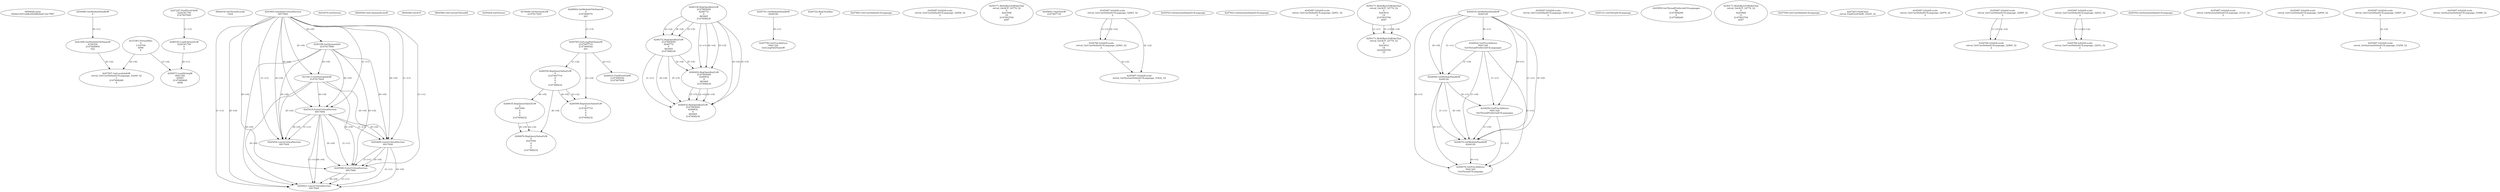 // Global SCDG with merge call
digraph {
	0 [label="6850628.main
0020a15e51eb8c04296fe6a4132c7987"]
	1 [label="4254480.GetModuleHandleW
0"]
	2 [label="6844434.SetThreadLocale
1024"]
	3 [label="4243965.InitializeCriticalSection
6917004"]
	4 [label="4243979.GetVersion
"]
	5 [label="4250188.GetSystemInfo
2147417660"]
	3 -> 5 [label="(0-->0)"]
	6 [label="6844540.GetCommandLineW
"]
	7 [label="4214413.GetStartupInfoW
2147417624"]
	3 -> 7 [label="(0-->0)"]
	5 -> 7 [label="(0-->0)"]
	8 [label="6844560.GetACP
"]
	9 [label="6844580.GetCurrentThreadId
"]
	10 [label="4250204.GetVersion
"]
	11 [label="4276690.GetVersionExW
2147417420"]
	12 [label="4243306.GetModuleFileNameW
4194304
2147408904
522"]
	1 -> 12 [label="(0-->1)"]
	13 [label="4248064.GetModuleFileNameW
0
2147408370
261"]
	14 [label="4215383.VirtualAlloc
0
1310704
4096
4"]
	15 [label="4246338.RegOpenKeyExW
2147483649
4246772
0
983065
2147408236"]
	16 [label="4246372.RegOpenKeyExW
2147483650
4246772
0
983065
2147408236"]
	15 -> 16 [label="(2-->2)"]
	15 -> 16 [label="(4-->4)"]
	15 -> 16 [label="(5-->5)"]
	17 [label="4245741.GetModuleHandleW
4246160"]
	18 [label="4245758.GetProcAddress
9441320
GetLongPathNameW"]
	17 -> 18 [label="(0-->1)"]
	19 [label="4245785.GetLongPathNameW
2147407710
2147406542
261"]
	13 -> 19 [label="(3-->3)"]
	20 [label="4246556.RegQueryValueExW
0
2147407710
0
0
0
2147408232"]
	19 -> 20 [label="(1-->2)"]
	21 [label="4246599.RegQueryValueExW
0
2147407710
0
0
0
2147408232"]
	19 -> 21 [label="(1-->2)"]
	20 -> 21 [label="(2-->2)"]
	20 -> 21 [label="(6-->6)"]
	22 [label="4246722.RegCloseKey
0"]
	23 [label="4247883.GetUserDefaultUILanguage
"]
	24 [label="4245418.EnterCriticalSection
6917004"]
	3 -> 24 [label="(1-->1)"]
	3 -> 24 [label="(0-->0)"]
	5 -> 24 [label="(0-->0)"]
	7 -> 24 [label="(0-->0)"]
	25 [label="4245469.LeaveCriticalSection
6917004"]
	3 -> 25 [label="(1-->1)"]
	24 -> 25 [label="(1-->1)"]
	3 -> 25 [label="(0-->0)"]
	5 -> 25 [label="(0-->0)"]
	7 -> 25 [label="(0-->0)"]
	24 -> 25 [label="(0-->0)"]
	26 [label="4245487.IsValidLocale
retval_GetUserDefaultUILanguage_32958_32
2"]
	27 [label="4250171.MultiByteToWideChar
retval_GetACP_32774_32
0
4243508
10
2147403704
2047"]
	28 [label="4245683.CharNextW
2147407716"]
	29 [label="4246014.FindFirstFileW
2147406542
2147407064"]
	19 -> 29 [label="(2-->1)"]
	30 [label="4245487.IsValidLocale
retval_GetUserDefaultUILanguage_32963_32
2"]
	31 [label="4244766.IsValidLocale
retval_GetUserDefaultUILanguage_32963_32
2"]
	30 -> 31 [label="(1-->1)"]
	30 -> 31 [label="(2-->2)"]
	32 [label="4245525.GetSystemDefaultUILanguage
"]
	33 [label="4245580.EnterCriticalSection
6917004"]
	3 -> 33 [label="(1-->1)"]
	24 -> 33 [label="(1-->1)"]
	25 -> 33 [label="(1-->1)"]
	3 -> 33 [label="(0-->0)"]
	5 -> 33 [label="(0-->0)"]
	7 -> 33 [label="(0-->0)"]
	24 -> 33 [label="(0-->0)"]
	25 -> 33 [label="(0-->0)"]
	34 [label="4245621.LeaveCriticalSection
6917004"]
	3 -> 34 [label="(1-->1)"]
	24 -> 34 [label="(1-->1)"]
	25 -> 34 [label="(1-->1)"]
	33 -> 34 [label="(1-->1)"]
	3 -> 34 [label="(0-->0)"]
	5 -> 34 [label="(0-->0)"]
	7 -> 34 [label="(0-->0)"]
	24 -> 34 [label="(0-->0)"]
	25 -> 34 [label="(0-->0)"]
	33 -> 34 [label="(0-->0)"]
	35 [label="4247923.GetSystemDefaultUILanguage
"]
	36 [label="4245487.IsValidLocale
retval_GetSystemDefaultUILanguage_33422_32
2"]
	30 -> 36 [label="(2-->2)"]
	31 -> 36 [label="(2-->2)"]
	37 [label="4246402.RegOpenKeyExW
2147483649
4246832
0
983065
2147408236"]
	15 -> 37 [label="(1-->1)"]
	15 -> 37 [label="(4-->4)"]
	16 -> 37 [label="(4-->4)"]
	15 -> 37 [label="(5-->5)"]
	16 -> 37 [label="(5-->5)"]
	38 [label="4246635.RegQueryValueExW
0
4247000
0
0
0
2147408232"]
	20 -> 38 [label="(6-->6)"]
	39 [label="4246676.RegQueryValueExW
0
4247000
0
0
0
2147408232"]
	38 -> 39 [label="(2-->2)"]
	20 -> 39 [label="(6-->6)"]
	38 -> 39 [label="(6-->6)"]
	40 [label="4245487.IsValidLocale
retval_GetUserDefaultUILanguage_32951_32
2"]
	41 [label="4250171.MultiByteToWideChar
retval_GetACP_32774_32
0
4243616
14
2147403704
2047"]
	42 [label="4250171.MultiByteToWideChar
retval_GetACP_32774_32
0
4243616
14
3224282764
15"]
	41 -> 42 [label="(1-->1)"]
	41 -> 42 [label="(3-->3)"]
	41 -> 42 [label="(4-->4)"]
	43 [label="4244018.GetModuleHandleW
4244120"]
	44 [label="4244024.GetProcAddress
9441320
GetThreadPreferredUILanguages"]
	43 -> 44 [label="(0-->1)"]
	45 [label="4244044.GetModuleHandleW
4244120"]
	43 -> 45 [label="(1-->1)"]
	43 -> 45 [label="(0-->0)"]
	44 -> 45 [label="(1-->0)"]
	46 [label="4244050.GetProcAddress
9441320
SetThreadPreferredUILanguages"]
	43 -> 46 [label="(0-->1)"]
	44 -> 46 [label="(1-->1)"]
	45 -> 46 [label="(0-->1)"]
	47 [label="4244070.GetModuleHandleW
4244120"]
	43 -> 47 [label="(1-->1)"]
	45 -> 47 [label="(1-->1)"]
	43 -> 47 [label="(0-->0)"]
	44 -> 47 [label="(1-->0)"]
	45 -> 47 [label="(0-->0)"]
	46 -> 47 [label="(1-->0)"]
	48 [label="4244076.GetProcAddress
9441320
GetThreadUILanguage"]
	43 -> 48 [label="(0-->1)"]
	44 -> 48 [label="(1-->1)"]
	45 -> 48 [label="(0-->1)"]
	46 -> 48 [label="(1-->1)"]
	47 -> 48 [label="(0-->1)"]
	49 [label="4245487.IsValidLocale
retval_GetUserDefaultUILanguage_33815_32
2"]
	50 [label="4245121.GetThreadUILanguage
"]
	51 [label="4245059.GetThreadPreferredUILanguages
56
2147408200
0
2147408240"]
	52 [label="4250171.MultiByteToWideChar
retval_GetACP_32774_32
0
4243668
11
2147403704
2047"]
	53 [label="4246432.RegOpenKeyExW
2147483650
4246832
0
983065
2147408236"]
	16 -> 53 [label="(1-->1)"]
	37 -> 53 [label="(2-->2)"]
	15 -> 53 [label="(4-->4)"]
	16 -> 53 [label="(4-->4)"]
	37 -> 53 [label="(4-->4)"]
	15 -> 53 [label="(5-->5)"]
	16 -> 53 [label="(5-->5)"]
	37 -> 53 [label="(5-->5)"]
	54 [label="4245454.LeaveCriticalSection
6917004"]
	3 -> 54 [label="(1-->1)"]
	24 -> 54 [label="(1-->1)"]
	3 -> 54 [label="(0-->0)"]
	5 -> 54 [label="(0-->0)"]
	7 -> 54 [label="(0-->0)"]
	24 -> 54 [label="(0-->0)"]
	55 [label="4247558.GetUserDefaultUILanguage
"]
	56 [label="4247567.GetLocaleInfoW
retval_GetUserDefaultUILanguage_33249_32
3
2147408268
4"]
	12 -> 56 [label="(0-->2)"]
	14 -> 56 [label="(4-->4)"]
	57 [label="4247247.FindFirstFileW
3224341740
2147407640"]
	58 [label="4247263.FindClose
retval_FindFirstFileW_33255_32"]
	59 [label="4248145.LoadLibraryExW
3224341740
0
2"]
	57 -> 59 [label="(1-->1)"]
	60 [label="4250073.LoadStringW
9441340
65485
2147409468
4096"]
	59 -> 60 [label="(0-->1)"]
	14 -> 60 [label="(3-->4)"]
	61 [label="4245487.IsValidLocale
retval_GetUserDefaultUILanguage_32976_32
2"]
	62 [label="4245487.IsValidLocale
retval_GetUserDefaultUILanguage_32965_32
2"]
	63 [label="4245487.IsValidLocale
retval_GetUserDefaultUILanguage_32933_32
2"]
	64 [label="4245552.GetSystemDefaultUILanguage
"]
	65 [label="4244766.IsValidLocale
retval_GetUserDefaultUILanguage_32933_32
2"]
	63 -> 65 [label="(1-->1)"]
	63 -> 65 [label="(2-->2)"]
	66 [label="4245487.IsValidLocale
retval_GetSystemDefaultUILanguage_33121_32
2"]
	67 [label="4245487.IsValidLocale
retval_GetUserDefaultUILanguage_32959_32
2"]
	68 [label="4245487.IsValidLocale
retval_GetUserDefaultUILanguage_32907_32
2"]
	69 [label="4245487.IsValidLocale
retval_GetSystemDefaultUILanguage_33258_32
2"]
	68 -> 69 [label="(2-->2)"]
	70 [label="4244766.IsValidLocale
retval_GetUserDefaultUILanguage_32965_32
2"]
	62 -> 70 [label="(1-->1)"]
	62 -> 70 [label="(2-->2)"]
	71 [label="4245487.IsValidLocale
retval_GetSystemDefaultUILanguage_33098_32
2"]
}
